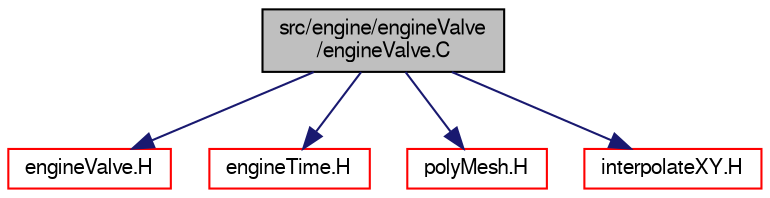 digraph "src/engine/engineValve/engineValve.C"
{
  bgcolor="transparent";
  edge [fontname="FreeSans",fontsize="10",labelfontname="FreeSans",labelfontsize="10"];
  node [fontname="FreeSans",fontsize="10",shape=record];
  Node0 [label="src/engine/engineValve\l/engineValve.C",height=0.2,width=0.4,color="black", fillcolor="grey75", style="filled", fontcolor="black"];
  Node0 -> Node1 [color="midnightblue",fontsize="10",style="solid",fontname="FreeSans"];
  Node1 [label="engineValve.H",height=0.2,width=0.4,color="red",URL="$a01049.html"];
  Node0 -> Node228 [color="midnightblue",fontsize="10",style="solid",fontname="FreeSans"];
  Node228 [label="engineTime.H",height=0.2,width=0.4,color="red",URL="$a01043.html"];
  Node0 -> Node140 [color="midnightblue",fontsize="10",style="solid",fontname="FreeSans"];
  Node140 [label="polyMesh.H",height=0.2,width=0.4,color="red",URL="$a11630.html"];
  Node0 -> Node265 [color="midnightblue",fontsize="10",style="solid",fontname="FreeSans"];
  Node265 [label="interpolateXY.H",height=0.2,width=0.4,color="red",URL="$a10400.html",tooltip="Interpolates y values from one curve to another with a different x distribution. "];
}
